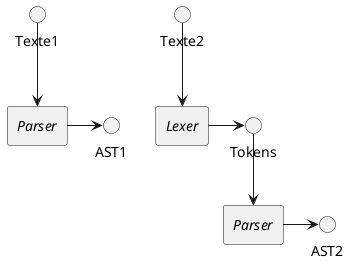@startuml

rectangle "<i>Parser</i>" as parser1
rectangle "<i>Parser</i>" as parser2
rectangle "<i>Lexer</i>" as lexer2

Texte1 --> parser1
parser1 -> AST1

Texte2 --> lexer2
lexer2 -> Tokens
Tokens --> parser2
parser2 -> AST2

@enduml
